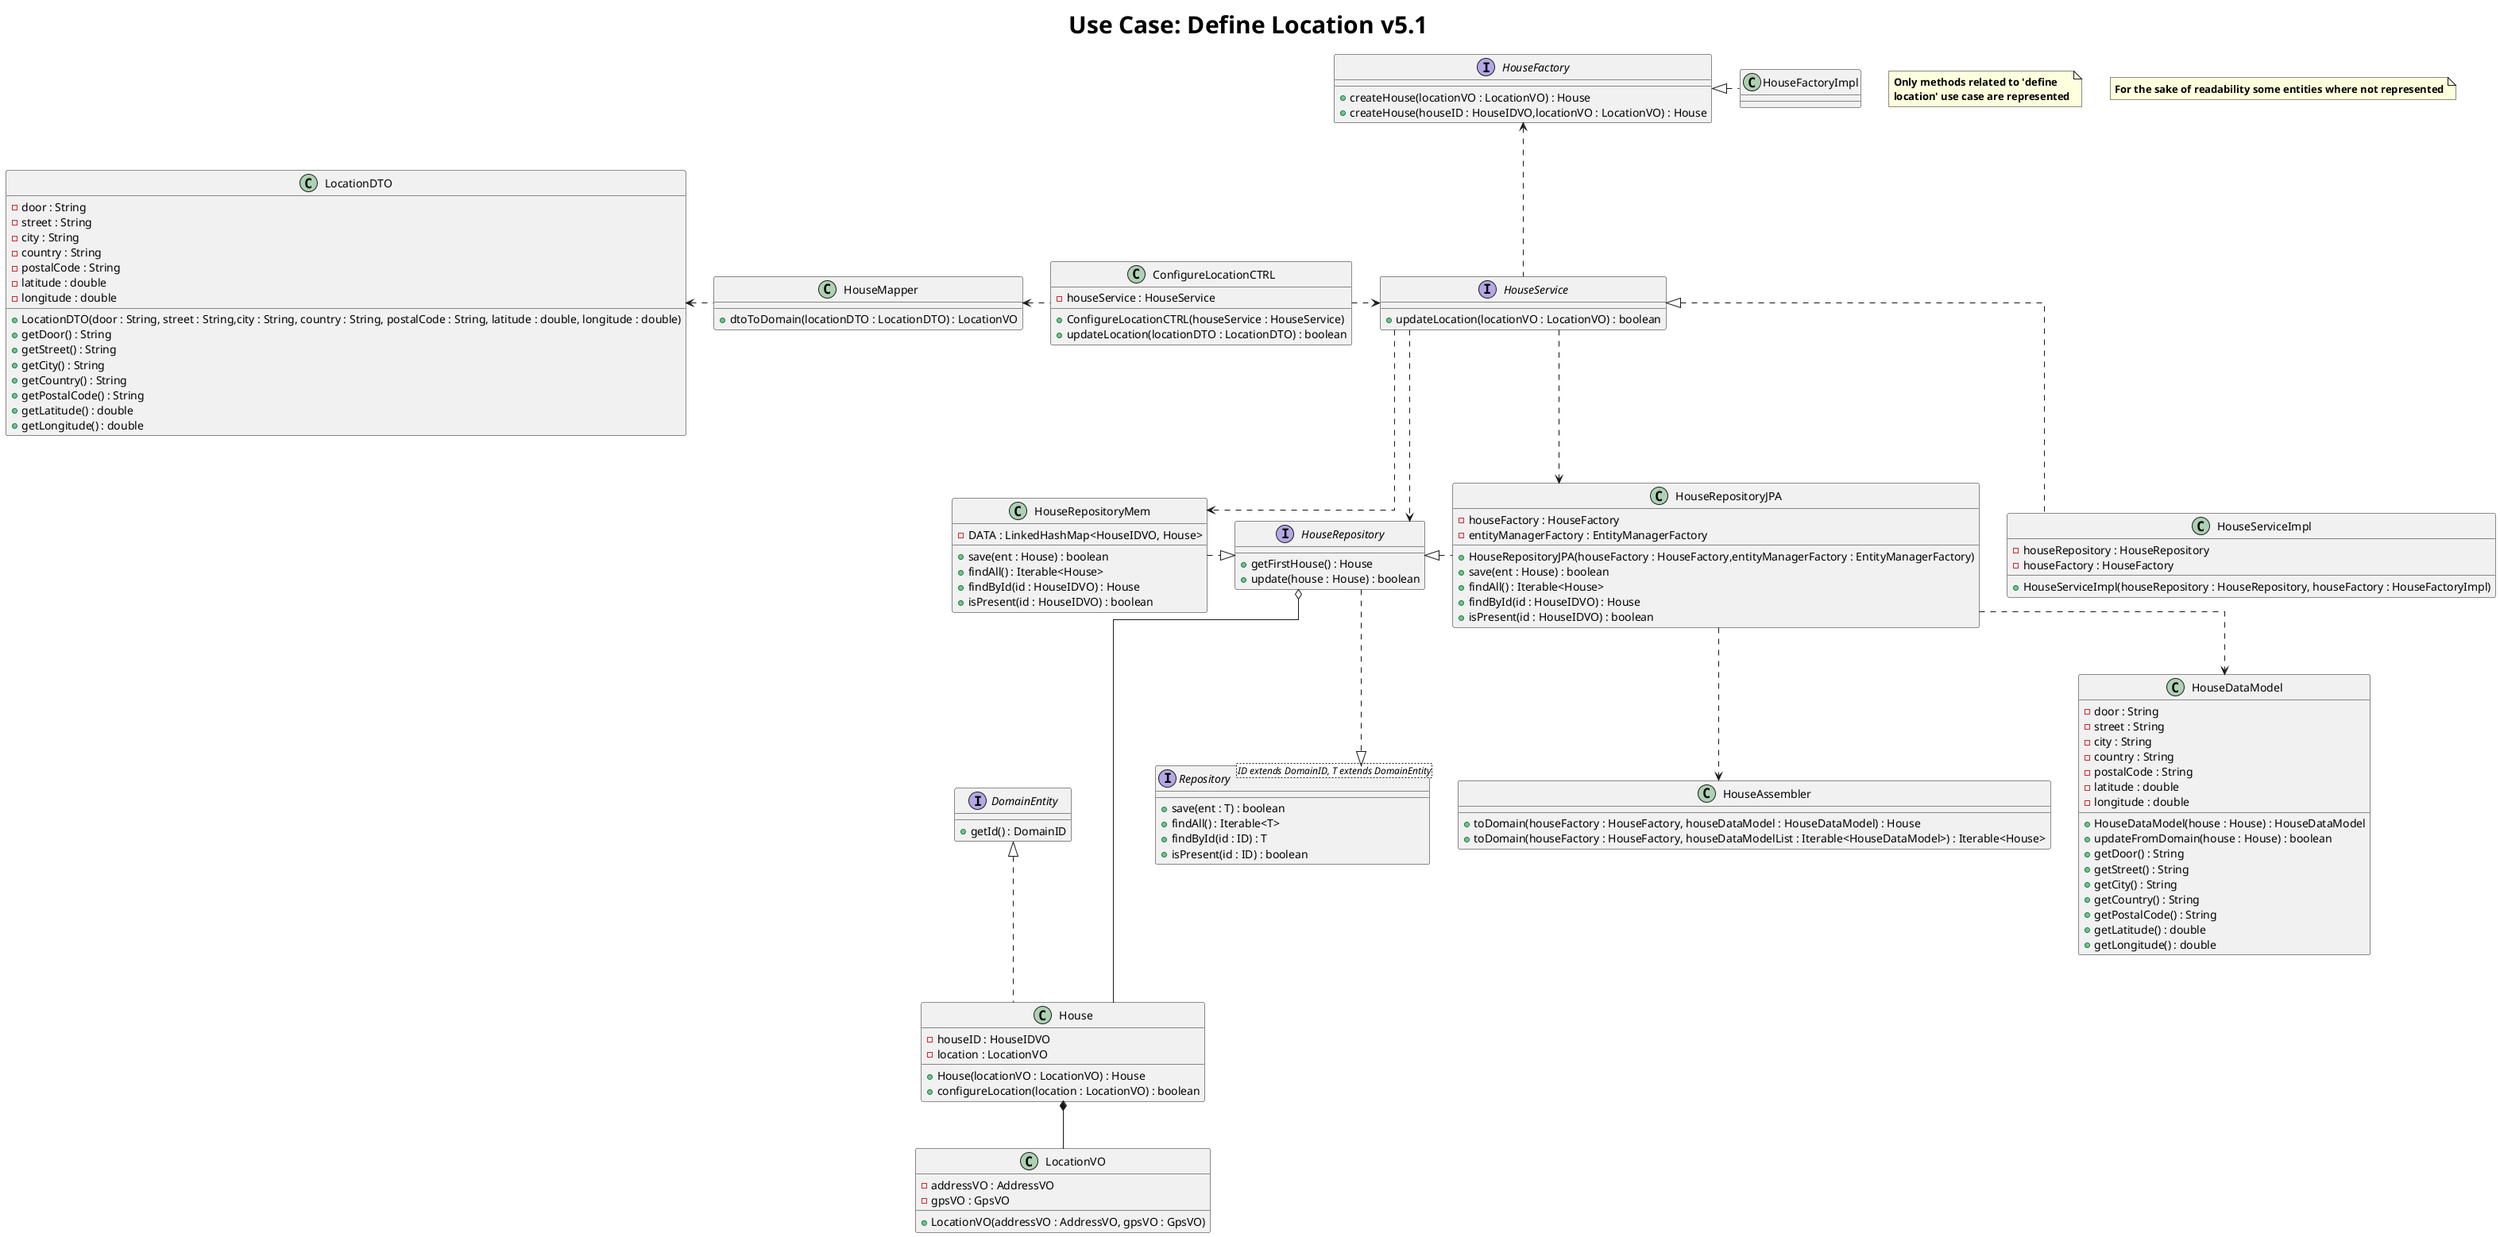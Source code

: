 @startuml

title <size: 30> Use Case: Define Location v5.1

note "<b>Only methods related to 'define \n<b>location' use case are represented" as N1

note "<b>For the sake of readability some entities where not represented" as N2

skinparam linetype ortho

class House {
    - houseID : HouseIDVO
    - location : LocationVO
    + House(locationVO : LocationVO) : House
    + configureLocation(location : LocationVO) : boolean
}

interface DomainEntity {
    + getId() : DomainID
}

class HouseMapper {
    + dtoToDomain(locationDTO : LocationDTO) : LocationVO
}

class LocationDTO {
    - door : String
    - street : String
    - city : String
    - country : String
    - postalCode : String
    - latitude : double
    - longitude : double
    + LocationDTO(door : String, street : String,city : String, country : String, postalCode : String, latitude : double, longitude : double)
    + getDoor() : String
    + getStreet() : String
    + getCity() : String
    + getCountry() : String
    + getPostalCode() : String
    + getLatitude() : double
    + getLongitude() : double
}

class LocationVO {
    - addressVO : AddressVO
    - gpsVO : GpsVO
    + LocationVO(addressVO : AddressVO, gpsVO : GpsVO)
}


class HouseRepositoryMem {
    - DATA : LinkedHashMap<HouseIDVO, House>
    + save(ent : House) : boolean
    + findAll() : Iterable<House>
    + findById(id : HouseIDVO) : House
    + isPresent(id : HouseIDVO) : boolean
}

class HouseRepositoryJPA {
    - houseFactory : HouseFactory
    - entityManagerFactory : EntityManagerFactory
    + HouseRepositoryJPA(houseFactory : HouseFactory,entityManagerFactory : EntityManagerFactory)
    + save(ent : House) : boolean
    + findAll() : Iterable<House>
    + findById(id : HouseIDVO) : House
    + isPresent(id : HouseIDVO) : boolean

}

interface HouseRepository {
    + getFirstHouse() : House
    + update(house : House) : boolean
}

class HouseServiceImpl {
    - houseRepository : HouseRepository
    - houseFactory : HouseFactory
    + HouseServiceImpl(houseRepository : HouseRepository, houseFactory : HouseFactoryImpl)

}

interface HouseService {
    + updateLocation(locationVO : LocationVO) : boolean
}

class HouseFactoryImpl {

}

interface HouseFactory {
    + createHouse(locationVO : LocationVO) : House
    + createHouse(houseID : HouseIDVO,locationVO : LocationVO) : House
}

class ConfigureLocationCTRL {
    - houseService : HouseService
    + ConfigureLocationCTRL(houseService : HouseService)
    + updateLocation(locationDTO : LocationDTO) : boolean
}

interface Repository <ID extends DomainID, T extends DomainEntity> {
    + save(ent : T) : boolean
    + findAll() : Iterable<T>
    + findById(id : ID) : T
    + isPresent(id : ID) : boolean
}

class HouseAssembler {
    + toDomain(houseFactory : HouseFactory, houseDataModel : HouseDataModel) : House
    + toDomain(houseFactory : HouseFactory, houseDataModelList : Iterable<HouseDataModel>) : Iterable<House>
}

class HouseDataModel {
    - door : String
    - street : String
    - city : String
    - country : String
    - postalCode : String
    - latitude : double
    - longitude : double
    + HouseDataModel(house : House) : HouseDataModel
    + updateFromDomain(house : House) : boolean
    + getDoor() : String
    + getStreet() : String
    + getCity() : String
    + getCountry() : String
    + getPostalCode() : String
    + getLatitude() : double
    + getLongitude() : double
}


ConfigureLocationCTRL .> HouseService
ConfigureLocationCTRL .up> HouseMapper
HouseMapper ..left> LocationDTO
HouseService ..up> HouseFactory
HouseFactoryImpl -.left|> HouseFactory
HouseService .down> HouseRepository
HouseService <|.down- HouseServiceImpl

HouseService -down.> HouseRepositoryMem
HouseService -down.> HouseRepositoryJPA

HouseRepositoryMem --right.|> HouseRepository
HouseRepositoryJPA --left.|> HouseRepository

HouseRepository -down.|> Repository
House -up.|> DomainEntity

House --up-o HouseRepository

House *-- LocationVO

HouseRepositoryJPA ..> HouseDataModel
HouseRepositoryJPA ..> HouseAssembler

@enduml